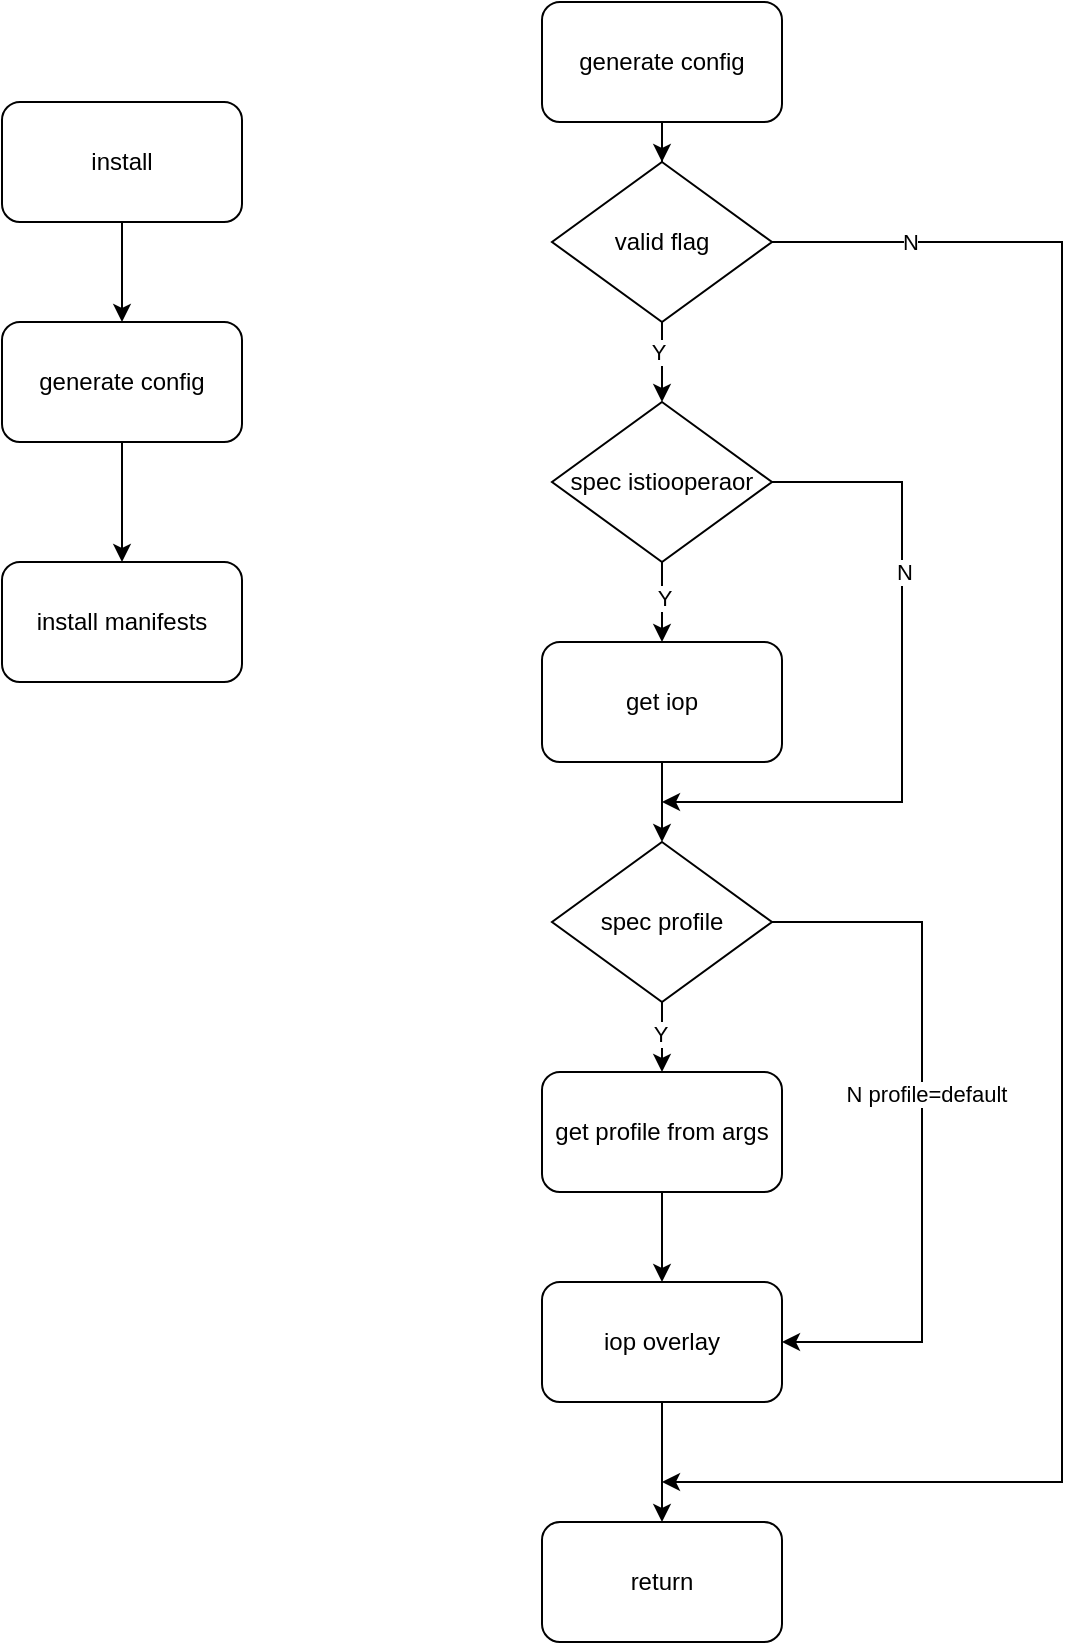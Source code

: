 <mxfile version="15.8.8" type="github"><diagram id="FrRXY8XsxeKkbpG1BKy7" name="第 1 页"><mxGraphModel dx="946" dy="613" grid="1" gridSize="10" guides="1" tooltips="1" connect="1" arrows="1" fold="1" page="1" pageScale="1" pageWidth="827" pageHeight="1169" math="0" shadow="0"><root><mxCell id="0"/><mxCell id="1" parent="0"/><mxCell id="fXP4B3op7cW4psQ4yn_M-21" value="spec profile" style="rhombus;whiteSpace=wrap;html=1;rounded=0;sketch=0;" parent="1" vertex="1"><mxGeometry x="385" y="470" width="110" height="80" as="geometry"/></mxCell><mxCell id="fXP4B3op7cW4psQ4yn_M-7" value="" style="edgeStyle=orthogonalEdgeStyle;rounded=0;orthogonalLoop=1;jettySize=auto;html=1;" parent="1" source="fXP4B3op7cW4psQ4yn_M-2" target="fXP4B3op7cW4psQ4yn_M-5" edge="1"><mxGeometry relative="1" as="geometry"/></mxCell><mxCell id="fXP4B3op7cW4psQ4yn_M-2" value="install" style="rounded=1;whiteSpace=wrap;html=1;" parent="1" vertex="1"><mxGeometry x="110" y="100" width="120" height="60" as="geometry"/></mxCell><mxCell id="fXP4B3op7cW4psQ4yn_M-8" value="" style="edgeStyle=orthogonalEdgeStyle;rounded=0;orthogonalLoop=1;jettySize=auto;html=1;" parent="1" source="fXP4B3op7cW4psQ4yn_M-5" target="fXP4B3op7cW4psQ4yn_M-6" edge="1"><mxGeometry relative="1" as="geometry"/></mxCell><mxCell id="fXP4B3op7cW4psQ4yn_M-5" value="generate config" style="rounded=1;whiteSpace=wrap;html=1;" parent="1" vertex="1"><mxGeometry x="110" y="210" width="120" height="60" as="geometry"/></mxCell><mxCell id="fXP4B3op7cW4psQ4yn_M-6" value="install manifests" style="rounded=1;whiteSpace=wrap;html=1;" parent="1" vertex="1"><mxGeometry x="110" y="330" width="120" height="60" as="geometry"/></mxCell><mxCell id="fXP4B3op7cW4psQ4yn_M-11" value="" style="edgeStyle=orthogonalEdgeStyle;rounded=0;orthogonalLoop=1;jettySize=auto;html=1;" parent="1" source="fXP4B3op7cW4psQ4yn_M-9" target="fXP4B3op7cW4psQ4yn_M-10" edge="1"><mxGeometry relative="1" as="geometry"/></mxCell><mxCell id="fXP4B3op7cW4psQ4yn_M-9" value="generate config" style="rounded=1;whiteSpace=wrap;html=1;" parent="1" vertex="1"><mxGeometry x="380" y="50" width="120" height="60" as="geometry"/></mxCell><mxCell id="fXP4B3op7cW4psQ4yn_M-16" value="" style="edgeStyle=orthogonalEdgeStyle;rounded=0;orthogonalLoop=1;jettySize=auto;html=1;" parent="1" source="fXP4B3op7cW4psQ4yn_M-10" target="fXP4B3op7cW4psQ4yn_M-15" edge="1"><mxGeometry relative="1" as="geometry"/></mxCell><mxCell id="fXP4B3op7cW4psQ4yn_M-38" value="Y" style="edgeLabel;html=1;align=center;verticalAlign=middle;resizable=0;points=[];" parent="fXP4B3op7cW4psQ4yn_M-16" vertex="1" connectable="0"><mxGeometry x="-0.25" y="-2" relative="1" as="geometry"><mxPoint as="offset"/></mxGeometry></mxCell><mxCell id="fXP4B3op7cW4psQ4yn_M-36" style="edgeStyle=orthogonalEdgeStyle;rounded=0;orthogonalLoop=1;jettySize=auto;html=1;exitX=1;exitY=0.5;exitDx=0;exitDy=0;" parent="1" source="fXP4B3op7cW4psQ4yn_M-10" edge="1"><mxGeometry relative="1" as="geometry"><mxPoint x="440" y="790" as="targetPoint"/><Array as="points"><mxPoint x="640" y="170"/><mxPoint x="640" y="790"/></Array></mxGeometry></mxCell><mxCell id="fXP4B3op7cW4psQ4yn_M-37" value="N" style="edgeLabel;html=1;align=center;verticalAlign=middle;resizable=0;points=[];" parent="fXP4B3op7cW4psQ4yn_M-36" vertex="1" connectable="0"><mxGeometry x="-0.857" relative="1" as="geometry"><mxPoint as="offset"/></mxGeometry></mxCell><mxCell id="fXP4B3op7cW4psQ4yn_M-10" value="valid flag" style="rhombus;whiteSpace=wrap;html=1;rounded=0;sketch=0;" parent="1" vertex="1"><mxGeometry x="385" y="130" width="110" height="80" as="geometry"/></mxCell><mxCell id="fXP4B3op7cW4psQ4yn_M-18" value="" style="edgeStyle=orthogonalEdgeStyle;rounded=0;orthogonalLoop=1;jettySize=auto;html=1;" parent="1" source="fXP4B3op7cW4psQ4yn_M-15" target="fXP4B3op7cW4psQ4yn_M-17" edge="1"><mxGeometry relative="1" as="geometry"/></mxCell><mxCell id="fXP4B3op7cW4psQ4yn_M-34" value="Y" style="edgeLabel;html=1;align=center;verticalAlign=middle;resizable=0;points=[];" parent="fXP4B3op7cW4psQ4yn_M-18" vertex="1" connectable="0"><mxGeometry x="-0.1" y="1" relative="1" as="geometry"><mxPoint as="offset"/></mxGeometry></mxCell><mxCell id="fXP4B3op7cW4psQ4yn_M-33" style="edgeStyle=orthogonalEdgeStyle;rounded=0;orthogonalLoop=1;jettySize=auto;html=1;" parent="1" source="fXP4B3op7cW4psQ4yn_M-15" edge="1"><mxGeometry relative="1" as="geometry"><mxPoint x="440" y="450" as="targetPoint"/><Array as="points"><mxPoint x="560" y="290"/><mxPoint x="560" y="450"/></Array></mxGeometry></mxCell><mxCell id="fXP4B3op7cW4psQ4yn_M-35" value="N" style="edgeLabel;html=1;align=center;verticalAlign=middle;resizable=0;points=[];" parent="fXP4B3op7cW4psQ4yn_M-33" vertex="1" connectable="0"><mxGeometry x="-0.362" y="1" relative="1" as="geometry"><mxPoint as="offset"/></mxGeometry></mxCell><mxCell id="fXP4B3op7cW4psQ4yn_M-15" value="spec istiooperaor" style="rhombus;whiteSpace=wrap;html=1;rounded=0;sketch=0;" parent="1" vertex="1"><mxGeometry x="385" y="250" width="110" height="80" as="geometry"/></mxCell><mxCell id="fXP4B3op7cW4psQ4yn_M-22" value="" style="edgeStyle=orthogonalEdgeStyle;rounded=0;orthogonalLoop=1;jettySize=auto;html=1;" parent="1" source="fXP4B3op7cW4psQ4yn_M-17" target="fXP4B3op7cW4psQ4yn_M-21" edge="1"><mxGeometry relative="1" as="geometry"/></mxCell><mxCell id="fXP4B3op7cW4psQ4yn_M-17" value="get iop" style="whiteSpace=wrap;html=1;rounded=1;sketch=0;" parent="1" vertex="1"><mxGeometry x="380" y="370" width="120" height="60" as="geometry"/></mxCell><mxCell id="fXP4B3op7cW4psQ4yn_M-24" value="" style="edgeStyle=orthogonalEdgeStyle;rounded=0;orthogonalLoop=1;jettySize=auto;html=1;" parent="1" source="fXP4B3op7cW4psQ4yn_M-21" target="fXP4B3op7cW4psQ4yn_M-23" edge="1"><mxGeometry relative="1" as="geometry"/></mxCell><mxCell id="fXP4B3op7cW4psQ4yn_M-26" value="Y" style="edgeLabel;html=1;align=center;verticalAlign=middle;resizable=0;points=[];" parent="fXP4B3op7cW4psQ4yn_M-24" vertex="1" connectable="0"><mxGeometry x="-0.286" y="-1" relative="1" as="geometry"><mxPoint as="offset"/></mxGeometry></mxCell><mxCell id="fXP4B3op7cW4psQ4yn_M-29" style="edgeStyle=orthogonalEdgeStyle;rounded=0;orthogonalLoop=1;jettySize=auto;html=1;exitX=1;exitY=0.5;exitDx=0;exitDy=0;entryX=1;entryY=0.5;entryDx=0;entryDy=0;" parent="1" source="fXP4B3op7cW4psQ4yn_M-21" target="fXP4B3op7cW4psQ4yn_M-27" edge="1"><mxGeometry relative="1" as="geometry"><Array as="points"><mxPoint x="570" y="510"/><mxPoint x="570" y="720"/></Array></mxGeometry></mxCell><mxCell id="fXP4B3op7cW4psQ4yn_M-30" value="N profile=default" style="edgeLabel;html=1;align=center;verticalAlign=middle;resizable=0;points=[];" parent="fXP4B3op7cW4psQ4yn_M-29" vertex="1" connectable="0"><mxGeometry x="-0.092" y="2" relative="1" as="geometry"><mxPoint as="offset"/></mxGeometry></mxCell><mxCell id="fXP4B3op7cW4psQ4yn_M-28" value="" style="edgeStyle=orthogonalEdgeStyle;rounded=0;orthogonalLoop=1;jettySize=auto;html=1;" parent="1" source="fXP4B3op7cW4psQ4yn_M-23" target="fXP4B3op7cW4psQ4yn_M-27" edge="1"><mxGeometry relative="1" as="geometry"/></mxCell><mxCell id="fXP4B3op7cW4psQ4yn_M-23" value="get profile from args" style="whiteSpace=wrap;html=1;rounded=1;sketch=0;" parent="1" vertex="1"><mxGeometry x="380" y="585" width="120" height="60" as="geometry"/></mxCell><mxCell id="fXP4B3op7cW4psQ4yn_M-32" value="" style="edgeStyle=orthogonalEdgeStyle;rounded=0;orthogonalLoop=1;jettySize=auto;html=1;" parent="1" source="fXP4B3op7cW4psQ4yn_M-27" target="fXP4B3op7cW4psQ4yn_M-31" edge="1"><mxGeometry relative="1" as="geometry"/></mxCell><mxCell id="fXP4B3op7cW4psQ4yn_M-27" value="iop overlay" style="whiteSpace=wrap;html=1;rounded=1;sketch=0;" parent="1" vertex="1"><mxGeometry x="380" y="690" width="120" height="60" as="geometry"/></mxCell><mxCell id="fXP4B3op7cW4psQ4yn_M-31" value="return" style="whiteSpace=wrap;html=1;rounded=1;sketch=0;" parent="1" vertex="1"><mxGeometry x="380" y="810" width="120" height="60" as="geometry"/></mxCell></root></mxGraphModel></diagram></mxfile>